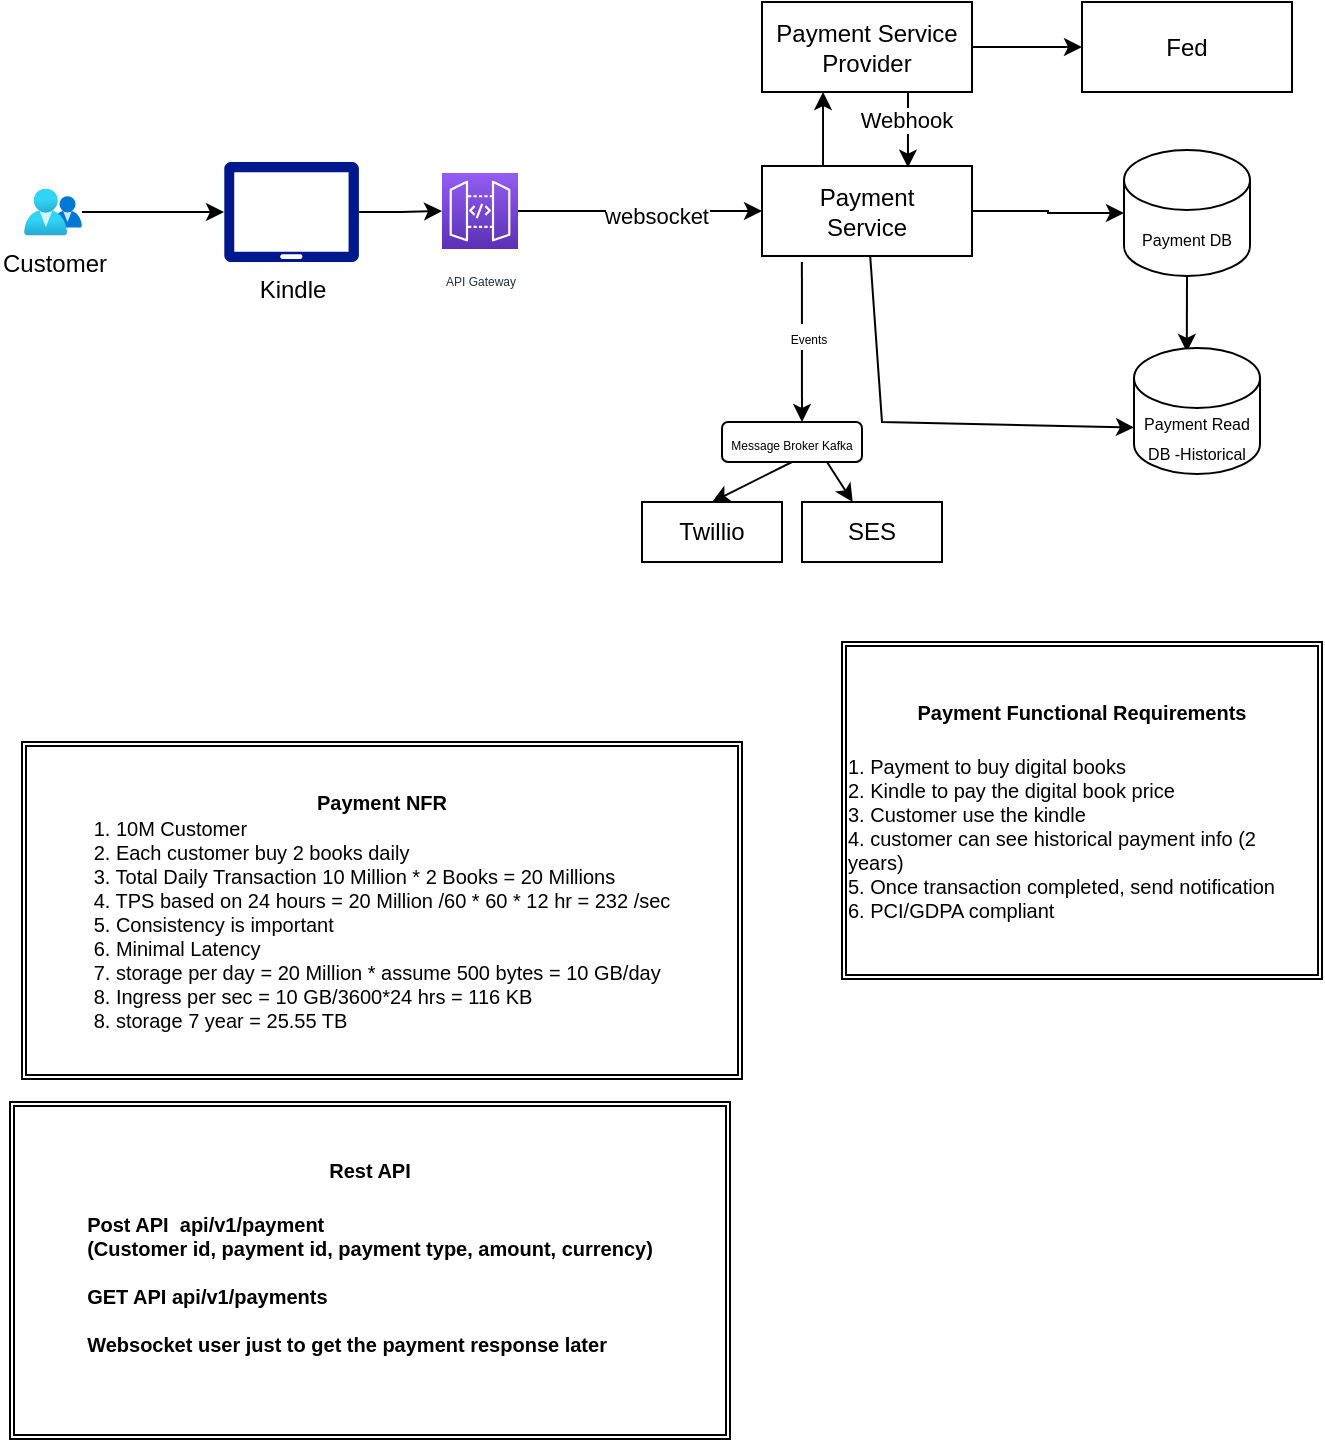 <mxfile version="21.6.6" type="github">
  <diagram name="Page-1" id="Fb9-ct8cxMX9iDDbKmGB">
    <mxGraphModel dx="687" dy="395" grid="1" gridSize="10" guides="1" tooltips="1" connect="1" arrows="1" fold="1" page="1" pageScale="1" pageWidth="850" pageHeight="1100" math="0" shadow="0">
      <root>
        <mxCell id="0" />
        <mxCell id="1" parent="0" />
        <mxCell id="4ZLLLVaVwEZqjzIY2rx8-5" value="" style="edgeStyle=orthogonalEdgeStyle;rounded=0;orthogonalLoop=1;jettySize=auto;html=1;" edge="1" parent="1" source="4ZLLLVaVwEZqjzIY2rx8-60" target="4ZLLLVaVwEZqjzIY2rx8-4">
          <mxGeometry relative="1" as="geometry" />
        </mxCell>
        <mxCell id="4ZLLLVaVwEZqjzIY2rx8-53" value="websocket" style="edgeLabel;html=1;align=center;verticalAlign=middle;resizable=0;points=[];" vertex="1" connectable="0" parent="4ZLLLVaVwEZqjzIY2rx8-5">
          <mxGeometry x="0.131" y="-2" relative="1" as="geometry">
            <mxPoint as="offset" />
          </mxGeometry>
        </mxCell>
        <mxCell id="4ZLLLVaVwEZqjzIY2rx8-1" value="Kindle" style="sketch=0;aspect=fixed;pointerEvents=1;shadow=0;dashed=0;html=1;strokeColor=none;labelPosition=center;verticalLabelPosition=bottom;verticalAlign=top;align=center;fillColor=#00188D;shape=mxgraph.azure.tablet;" vertex="1" parent="1">
          <mxGeometry x="131" y="120" width="67.57" height="50" as="geometry" />
        </mxCell>
        <mxCell id="4ZLLLVaVwEZqjzIY2rx8-3" value="" style="edgeStyle=orthogonalEdgeStyle;rounded=0;orthogonalLoop=1;jettySize=auto;html=1;" edge="1" parent="1" source="4ZLLLVaVwEZqjzIY2rx8-2" target="4ZLLLVaVwEZqjzIY2rx8-1">
          <mxGeometry relative="1" as="geometry" />
        </mxCell>
        <mxCell id="4ZLLLVaVwEZqjzIY2rx8-2" value="Customer" style="image;aspect=fixed;html=1;points=[];align=center;fontSize=12;image=img/lib/azure2/management_governance/My_Customers.svg;" vertex="1" parent="1">
          <mxGeometry x="31" y="133.23" width="29" height="23.54" as="geometry" />
        </mxCell>
        <mxCell id="4ZLLLVaVwEZqjzIY2rx8-8" value="" style="edgeStyle=orthogonalEdgeStyle;rounded=0;orthogonalLoop=1;jettySize=auto;html=1;" edge="1" parent="1">
          <mxGeometry relative="1" as="geometry">
            <mxPoint x="430.517" y="122" as="sourcePoint" />
            <mxPoint x="430.517" y="85" as="targetPoint" />
          </mxGeometry>
        </mxCell>
        <mxCell id="4ZLLLVaVwEZqjzIY2rx8-11" value="" style="edgeStyle=orthogonalEdgeStyle;rounded=0;orthogonalLoop=1;jettySize=auto;html=1;" edge="1" parent="1" source="4ZLLLVaVwEZqjzIY2rx8-4" target="4ZLLLVaVwEZqjzIY2rx8-10">
          <mxGeometry relative="1" as="geometry" />
        </mxCell>
        <mxCell id="4ZLLLVaVwEZqjzIY2rx8-19" style="edgeStyle=none;rounded=0;orthogonalLoop=1;jettySize=auto;html=1;entryX=0;entryY=0;entryDx=0;entryDy=39.75;entryPerimeter=0;" edge="1" parent="1" source="4ZLLLVaVwEZqjzIY2rx8-4" target="4ZLLLVaVwEZqjzIY2rx8-16">
          <mxGeometry relative="1" as="geometry">
            <Array as="points">
              <mxPoint x="460" y="250" />
            </Array>
          </mxGeometry>
        </mxCell>
        <mxCell id="4ZLLLVaVwEZqjzIY2rx8-52" style="edgeStyle=none;rounded=0;orthogonalLoop=1;jettySize=auto;html=1;exitX=0.19;exitY=1.067;exitDx=0;exitDy=0;exitPerimeter=0;" edge="1" parent="1" source="4ZLLLVaVwEZqjzIY2rx8-4">
          <mxGeometry relative="1" as="geometry">
            <mxPoint x="420" y="250" as="targetPoint" />
          </mxGeometry>
        </mxCell>
        <mxCell id="4ZLLLVaVwEZqjzIY2rx8-55" value="&lt;font style=&quot;font-size: 6px;&quot;&gt;Events&lt;/font&gt;" style="edgeLabel;html=1;align=center;verticalAlign=middle;resizable=0;points=[];" vertex="1" connectable="0" parent="4ZLLLVaVwEZqjzIY2rx8-52">
          <mxGeometry x="-0.077" y="3" relative="1" as="geometry">
            <mxPoint as="offset" />
          </mxGeometry>
        </mxCell>
        <mxCell id="4ZLLLVaVwEZqjzIY2rx8-4" value="Payment&lt;br&gt;Service" style="rounded=0;whiteSpace=wrap;html=1;" vertex="1" parent="1">
          <mxGeometry x="400" y="122" width="105" height="45" as="geometry" />
        </mxCell>
        <mxCell id="4ZLLLVaVwEZqjzIY2rx8-9" value="" style="edgeStyle=orthogonalEdgeStyle;rounded=0;orthogonalLoop=1;jettySize=auto;html=1;" edge="1" parent="1" source="4ZLLLVaVwEZqjzIY2rx8-6" target="4ZLLLVaVwEZqjzIY2rx8-7">
          <mxGeometry relative="1" as="geometry" />
        </mxCell>
        <mxCell id="4ZLLLVaVwEZqjzIY2rx8-12" style="edgeStyle=orthogonalEdgeStyle;rounded=0;orthogonalLoop=1;jettySize=auto;html=1;exitX=0.75;exitY=1;exitDx=0;exitDy=0;entryX=0.695;entryY=0.018;entryDx=0;entryDy=0;entryPerimeter=0;" edge="1" parent="1" source="4ZLLLVaVwEZqjzIY2rx8-6" target="4ZLLLVaVwEZqjzIY2rx8-4">
          <mxGeometry relative="1" as="geometry" />
        </mxCell>
        <mxCell id="4ZLLLVaVwEZqjzIY2rx8-14" value="Webhook" style="edgeLabel;html=1;align=center;verticalAlign=middle;resizable=0;points=[];" vertex="1" connectable="0" parent="4ZLLLVaVwEZqjzIY2rx8-12">
          <mxGeometry x="-0.115" y="-1" relative="1" as="geometry">
            <mxPoint as="offset" />
          </mxGeometry>
        </mxCell>
        <mxCell id="4ZLLLVaVwEZqjzIY2rx8-6" value="Payment Service Provider" style="rounded=0;whiteSpace=wrap;html=1;" vertex="1" parent="1">
          <mxGeometry x="400" y="40" width="105" height="45" as="geometry" />
        </mxCell>
        <mxCell id="4ZLLLVaVwEZqjzIY2rx8-7" value="Fed" style="rounded=0;whiteSpace=wrap;html=1;" vertex="1" parent="1">
          <mxGeometry x="560" y="40" width="105" height="45" as="geometry" />
        </mxCell>
        <mxCell id="4ZLLLVaVwEZqjzIY2rx8-17" style="edgeStyle=none;rounded=0;orthogonalLoop=1;jettySize=auto;html=1;exitX=0.5;exitY=1;exitDx=0;exitDy=0;exitPerimeter=0;entryX=0.419;entryY=0.031;entryDx=0;entryDy=0;entryPerimeter=0;" edge="1" parent="1" source="4ZLLLVaVwEZqjzIY2rx8-10" target="4ZLLLVaVwEZqjzIY2rx8-16">
          <mxGeometry relative="1" as="geometry" />
        </mxCell>
        <mxCell id="4ZLLLVaVwEZqjzIY2rx8-10" value="&lt;font style=&quot;font-size: 8px;&quot;&gt;Payment DB&lt;/font&gt;" style="shape=cylinder3;whiteSpace=wrap;html=1;boundedLbl=1;backgroundOutline=1;size=15;" vertex="1" parent="1">
          <mxGeometry x="581" y="114" width="63" height="63" as="geometry" />
        </mxCell>
        <mxCell id="4ZLLLVaVwEZqjzIY2rx8-16" value="&lt;font style=&quot;font-size: 8px;&quot;&gt;&lt;br&gt;Payment Read DB -Historical&lt;br&gt;&lt;br&gt;&lt;/font&gt;" style="shape=cylinder3;whiteSpace=wrap;html=1;boundedLbl=1;backgroundOutline=1;size=15;" vertex="1" parent="1">
          <mxGeometry x="586" y="213" width="63" height="63" as="geometry" />
        </mxCell>
        <mxCell id="4ZLLLVaVwEZqjzIY2rx8-43" value="&lt;font style=&quot;font-size: 10px;&quot;&gt;&lt;font style=&quot;font-size: 10px;&quot;&gt;&lt;b&gt;Payment Functional Requirements&lt;br&gt;&lt;/b&gt;&lt;/font&gt;&lt;br&gt;&lt;div style=&quot;text-align: left;&quot;&gt;&lt;span style=&quot;background-color: initial;&quot;&gt;1. Payment to buy digital books&lt;/span&gt;&lt;/div&gt;&lt;div style=&quot;text-align: left;&quot;&gt;&lt;span style=&quot;background-color: initial;&quot;&gt;2. Kindle to pay the digital book price&lt;/span&gt;&lt;/div&gt;&lt;div style=&quot;text-align: left;&quot;&gt;&lt;span style=&quot;background-color: initial;&quot;&gt;3. Customer use the kindle&lt;/span&gt;&lt;/div&gt;&lt;div style=&quot;text-align: left;&quot;&gt;&lt;span style=&quot;background-color: initial;&quot;&gt;4. customer can see historical payment info (2 years)&lt;/span&gt;&lt;/div&gt;&lt;div style=&quot;text-align: left;&quot;&gt;5. Once transaction completed, send notification&lt;span style=&quot;background-color: initial; white-space: pre;&quot;&gt;&#x9;&lt;/span&gt;&lt;/div&gt;&lt;div style=&quot;text-align: left;&quot;&gt;6. PCI/GDPA compliant&lt;/div&gt;&lt;/font&gt;" style="shape=ext;double=1;rounded=0;whiteSpace=wrap;html=1;" vertex="1" parent="1">
          <mxGeometry x="440" y="360" width="240" height="168.5" as="geometry" />
        </mxCell>
        <mxCell id="4ZLLLVaVwEZqjzIY2rx8-45" style="edgeStyle=none;rounded=0;orthogonalLoop=1;jettySize=auto;html=1;exitX=0.75;exitY=0;exitDx=0;exitDy=0;" edge="1" parent="1" source="4ZLLLVaVwEZqjzIY2rx8-43" target="4ZLLLVaVwEZqjzIY2rx8-43">
          <mxGeometry relative="1" as="geometry" />
        </mxCell>
        <mxCell id="4ZLLLVaVwEZqjzIY2rx8-46" value="&lt;font style=&quot;font-size: 10px;&quot;&gt;&lt;font style=&quot;font-size: 10px;&quot;&gt;&lt;b&gt;Payment NFR&lt;/b&gt;&lt;/font&gt;&lt;br&gt;&lt;div style=&quot;text-align: left;&quot;&gt;&lt;span style=&quot;background-color: initial;&quot;&gt;1. 10M Customer&lt;/span&gt;&lt;/div&gt;&lt;div style=&quot;text-align: left;&quot;&gt;&lt;span style=&quot;background-color: initial;&quot;&gt;2. Each customer buy 2 books daily&lt;/span&gt;&lt;br&gt;&lt;/div&gt;&lt;div style=&quot;text-align: left;&quot;&gt;&lt;span style=&quot;background-color: initial;&quot;&gt;3. Total Daily Transaction 10 Million * 2 Books = 20 Millions&lt;/span&gt;&lt;/div&gt;&lt;div style=&quot;text-align: left;&quot;&gt;&lt;span style=&quot;background-color: initial;&quot;&gt;4. TPS based on 24 hours = 20&amp;nbsp;Million /60 * 60 * 12 hr = 232 /sec&lt;/span&gt;&lt;/div&gt;&lt;div style=&quot;text-align: left;&quot;&gt;&lt;span style=&quot;background-color: initial;&quot;&gt;5. Consistency is important&lt;/span&gt;&lt;/div&gt;&lt;div style=&quot;text-align: left;&quot;&gt;&lt;span style=&quot;background-color: initial;&quot;&gt;6. Minimal Latency&lt;/span&gt;&lt;/div&gt;&lt;div style=&quot;text-align: left;&quot;&gt;&lt;span style=&quot;background-color: initial;&quot;&gt;7. storage per day = 20 Million * assume 500 bytes = 10 GB/day&lt;/span&gt;&lt;/div&gt;&lt;div style=&quot;text-align: left;&quot;&gt;&lt;span style=&quot;background-color: initial;&quot;&gt;8. Ingress per sec = 10 GB/3600*24 hrs = 116 KB&lt;/span&gt;&lt;/div&gt;&lt;div style=&quot;text-align: left;&quot;&gt;&lt;span style=&quot;background-color: initial;&quot;&gt;8. storage 7 year = 25.55 TB&lt;/span&gt;&lt;/div&gt;&lt;/font&gt;" style="shape=ext;double=1;rounded=0;whiteSpace=wrap;html=1;" vertex="1" parent="1">
          <mxGeometry x="30" y="410" width="360" height="168.5" as="geometry" />
        </mxCell>
        <mxCell id="4ZLLLVaVwEZqjzIY2rx8-49" value="&lt;span style=&quot;font-size: 10px;&quot;&gt;&lt;b&gt;Rest API&lt;br&gt;&lt;br&gt;&lt;div style=&quot;text-align: left;&quot;&gt;&lt;b style=&quot;background-color: initial;&quot;&gt;Post API&amp;nbsp; api/v1/payment&lt;/b&gt;&lt;/div&gt;&lt;div style=&quot;text-align: left;&quot;&gt;&lt;b style=&quot;background-color: initial;&quot;&gt;(Customer id, payment id, payment type, amount, currency)&lt;/b&gt;&lt;/div&gt;&lt;div style=&quot;text-align: left;&quot;&gt;&lt;b style=&quot;background-color: initial;&quot;&gt;&lt;br&gt;&lt;/b&gt;&lt;/div&gt;&lt;div style=&quot;text-align: left;&quot;&gt;&lt;b style=&quot;background-color: initial;&quot;&gt;GET API api/v1/payments&lt;/b&gt;&lt;/div&gt;&lt;div style=&quot;text-align: left;&quot;&gt;&lt;b style=&quot;background-color: initial;&quot;&gt;&lt;br&gt;&lt;/b&gt;&lt;/div&gt;&lt;div style=&quot;text-align: left;&quot;&gt;&lt;b style=&quot;background-color: initial;&quot;&gt;Websocket user just to get the payment response later&lt;/b&gt;&lt;/div&gt;&lt;br&gt;&lt;/b&gt;&lt;/span&gt;" style="shape=ext;double=1;rounded=0;whiteSpace=wrap;html=1;" vertex="1" parent="1">
          <mxGeometry x="24" y="590" width="360" height="168.5" as="geometry" />
        </mxCell>
        <mxCell id="4ZLLLVaVwEZqjzIY2rx8-58" style="edgeStyle=none;rounded=0;orthogonalLoop=1;jettySize=auto;html=1;exitX=0.5;exitY=1;exitDx=0;exitDy=0;entryX=0.5;entryY=0;entryDx=0;entryDy=0;" edge="1" parent="1" source="4ZLLLVaVwEZqjzIY2rx8-54" target="4ZLLLVaVwEZqjzIY2rx8-57">
          <mxGeometry relative="1" as="geometry" />
        </mxCell>
        <mxCell id="4ZLLLVaVwEZqjzIY2rx8-59" style="edgeStyle=none;rounded=0;orthogonalLoop=1;jettySize=auto;html=1;exitX=0.75;exitY=1;exitDx=0;exitDy=0;" edge="1" parent="1" source="4ZLLLVaVwEZqjzIY2rx8-54" target="4ZLLLVaVwEZqjzIY2rx8-56">
          <mxGeometry relative="1" as="geometry" />
        </mxCell>
        <mxCell id="4ZLLLVaVwEZqjzIY2rx8-54" value="&lt;font style=&quot;font-size: 6px;&quot;&gt;Message Broker Kafka&lt;br&gt;&lt;/font&gt;" style="rounded=1;whiteSpace=wrap;html=1;" vertex="1" parent="1">
          <mxGeometry x="380" y="250" width="70" height="20" as="geometry" />
        </mxCell>
        <mxCell id="4ZLLLVaVwEZqjzIY2rx8-56" value="SES" style="rounded=0;whiteSpace=wrap;html=1;" vertex="1" parent="1">
          <mxGeometry x="420" y="290" width="70" height="30" as="geometry" />
        </mxCell>
        <mxCell id="4ZLLLVaVwEZqjzIY2rx8-57" value="Twillio" style="rounded=0;whiteSpace=wrap;html=1;" vertex="1" parent="1">
          <mxGeometry x="340" y="290" width="70" height="30" as="geometry" />
        </mxCell>
        <mxCell id="4ZLLLVaVwEZqjzIY2rx8-61" value="" style="edgeStyle=orthogonalEdgeStyle;rounded=0;orthogonalLoop=1;jettySize=auto;html=1;" edge="1" parent="1" source="4ZLLLVaVwEZqjzIY2rx8-1" target="4ZLLLVaVwEZqjzIY2rx8-60">
          <mxGeometry relative="1" as="geometry">
            <mxPoint x="199" y="145" as="sourcePoint" />
            <mxPoint x="400" y="145" as="targetPoint" />
          </mxGeometry>
        </mxCell>
        <mxCell id="4ZLLLVaVwEZqjzIY2rx8-60" value="&lt;font style=&quot;font-size: 6px;&quot;&gt;API Gateway&lt;/font&gt;" style="sketch=0;points=[[0,0,0],[0.25,0,0],[0.5,0,0],[0.75,0,0],[1,0,0],[0,1,0],[0.25,1,0],[0.5,1,0],[0.75,1,0],[1,1,0],[0,0.25,0],[0,0.5,0],[0,0.75,0],[1,0.25,0],[1,0.5,0],[1,0.75,0]];outlineConnect=0;fontColor=#232F3E;gradientColor=#945DF2;gradientDirection=north;fillColor=#5A30B5;strokeColor=#ffffff;dashed=0;verticalLabelPosition=bottom;verticalAlign=top;align=center;html=1;fontSize=12;fontStyle=0;aspect=fixed;shape=mxgraph.aws4.resourceIcon;resIcon=mxgraph.aws4.api_gateway;" vertex="1" parent="1">
          <mxGeometry x="240" y="125.5" width="38" height="38" as="geometry" />
        </mxCell>
      </root>
    </mxGraphModel>
  </diagram>
</mxfile>
